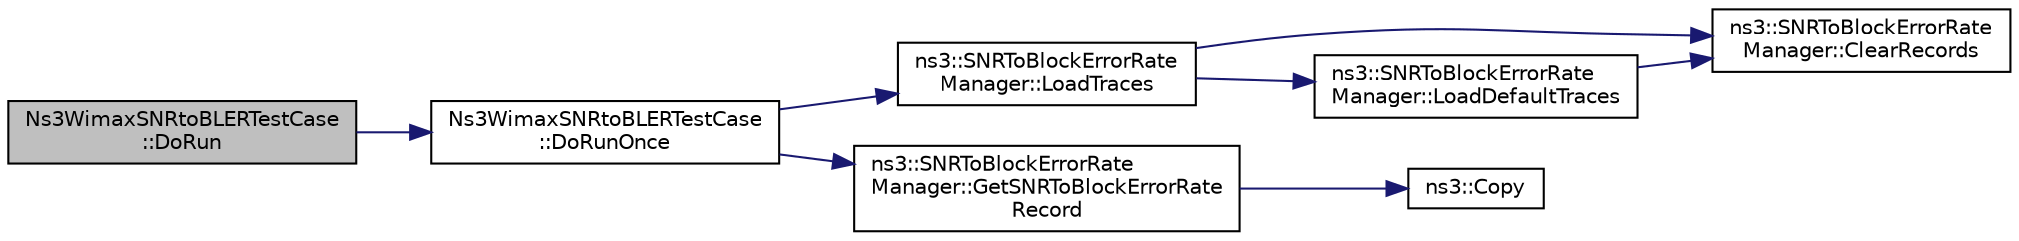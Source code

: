 digraph "Ns3WimaxSNRtoBLERTestCase::DoRun"
{
  edge [fontname="Helvetica",fontsize="10",labelfontname="Helvetica",labelfontsize="10"];
  node [fontname="Helvetica",fontsize="10",shape=record];
  rankdir="LR";
  Node1 [label="Ns3WimaxSNRtoBLERTestCase\l::DoRun",height=0.2,width=0.4,color="black", fillcolor="grey75", style="filled", fontcolor="black"];
  Node1 -> Node2 [color="midnightblue",fontsize="10",style="solid"];
  Node2 [label="Ns3WimaxSNRtoBLERTestCase\l::DoRunOnce",height=0.2,width=0.4,color="black", fillcolor="white", style="filled",URL="$dd/dc9/classNs3WimaxSNRtoBLERTestCase.html#a64943c3525014a282678a8a7186c6273"];
  Node2 -> Node3 [color="midnightblue",fontsize="10",style="solid"];
  Node3 [label="ns3::SNRToBlockErrorRate\lManager::LoadTraces",height=0.2,width=0.4,color="black", fillcolor="white", style="filled",URL="$dd/d40/classns3_1_1SNRToBlockErrorRateManager.html#af5a203f2ae5dd3477ec616b6d0337f62",tooltip="Loads the traces form the repository specified in the constructor or setted by SetTraceFilePath funct..."];
  Node3 -> Node4 [color="midnightblue",fontsize="10",style="solid"];
  Node4 [label="ns3::SNRToBlockErrorRate\lManager::ClearRecords",height=0.2,width=0.4,color="black", fillcolor="white", style="filled",URL="$dd/d40/classns3_1_1SNRToBlockErrorRateManager.html#a164e69eaafc229e1f98a80175481e101",tooltip="Clear records function. "];
  Node3 -> Node5 [color="midnightblue",fontsize="10",style="solid"];
  Node5 [label="ns3::SNRToBlockErrorRate\lManager::LoadDefaultTraces",height=0.2,width=0.4,color="black", fillcolor="white", style="filled",URL="$dd/d40/classns3_1_1SNRToBlockErrorRateManager.html#a50f8ba371742a7d083b1092ea85b51c1",tooltip="Loads the default traces from default-traces.h file. "];
  Node5 -> Node4 [color="midnightblue",fontsize="10",style="solid"];
  Node2 -> Node6 [color="midnightblue",fontsize="10",style="solid"];
  Node6 [label="ns3::SNRToBlockErrorRate\lManager::GetSNRToBlockErrorRate\lRecord",height=0.2,width=0.4,color="black", fillcolor="white", style="filled",URL="$dd/d40/classns3_1_1SNRToBlockErrorRateManager.html#a95032f946ee3ee4125b01654fda54fe4",tooltip="returns a record of type SNRToBlockErrorRateRecord corresponding to a given modulation and SNR value ..."];
  Node6 -> Node7 [color="midnightblue",fontsize="10",style="solid"];
  Node7 [label="ns3::Copy",height=0.2,width=0.4,color="black", fillcolor="white", style="filled",URL="$d7/d2e/namespacens3.html#a952d99f6d759fee74dda19f308451bc1"];
}
